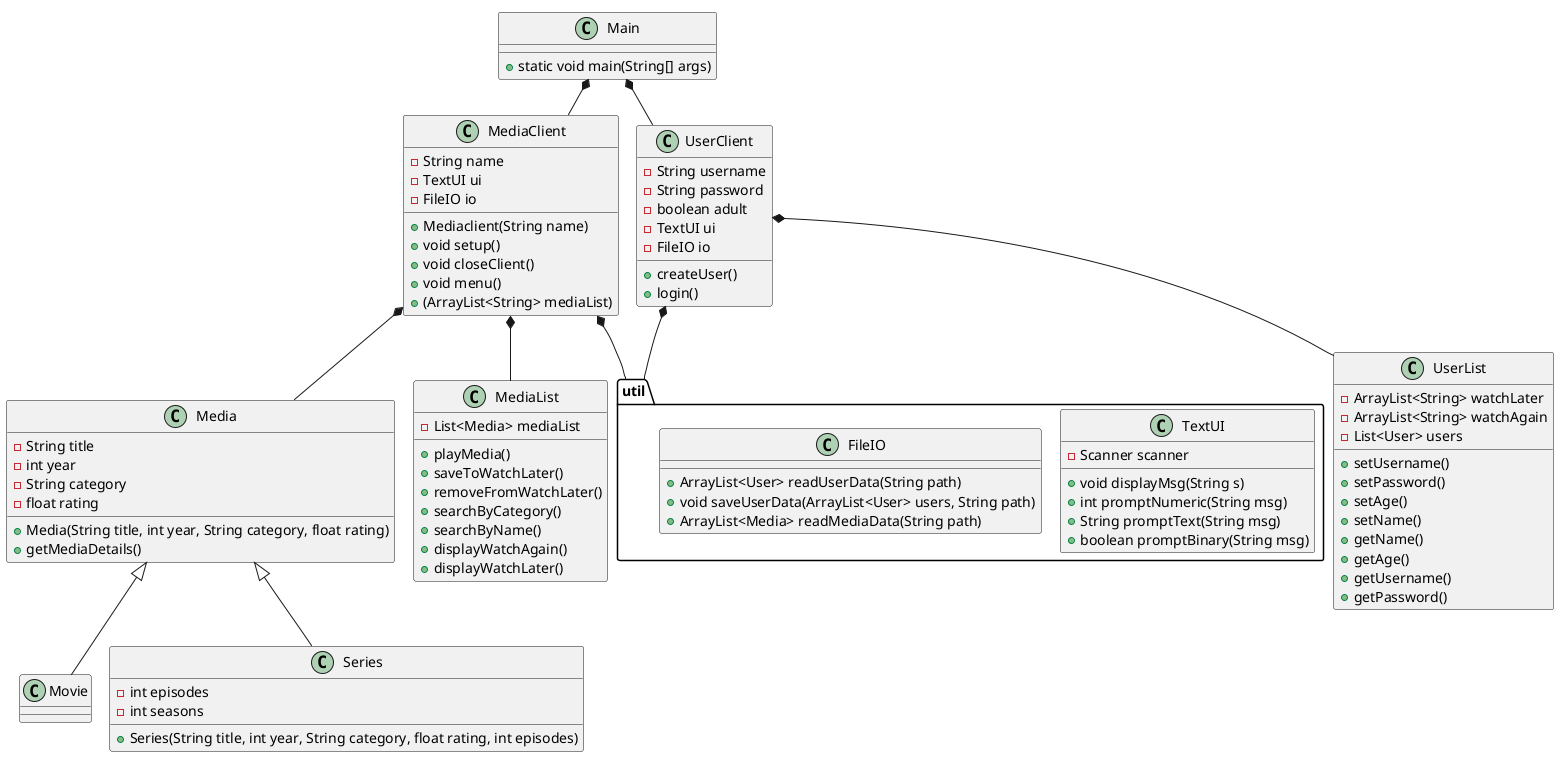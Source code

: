 @startuml
!pragma layout smetana

class Main{
+ static void main(String[] args)
}

class Media{
- String title
- int year
- String category
- float rating
+Media(String title, int year, String category, float rating)
+getMediaDetails()


}

class MediaClient{
-String name
-TextUI ui
-FileIO io
+Mediaclient(String name)
+void setup()
+void closeClient()
+void menu()
+(ArrayList<String> mediaList)

}
class MediaList{
-List<Media> mediaList
+playMedia()
+saveToWatchLater()
+removeFromWatchLater()
+searchByCategory()
+searchByName()
+displayWatchAgain()
+displayWatchLater()
}

class UserList{
+setUsername()
+setPassword()
+setAge()
+setName()
+getName()
+getAge()
+getUsername()
+getPassword()
-ArrayList<String> watchLater
-ArrayList<String> watchAgain
-List<User> users
}


class Movie{
}

class Series{
- int episodes
- int seasons
+Series(String title, int year, String category, float rating, int episodes)
}


class UserClient{
-String username
-String password
-boolean adult
-TextUI ui
-FileIO io
+createUser()
+login()


'+logout()
}


package "util" {
class TextUI{
- Scanner scanner

+void displayMsg(String s)
+int promptNumeric(String msg)
+String promptText(String msg)
+boolean promptBinary(String msg)
}
class FileIO{
'+void addMediaToFile(Media media, String path)
'+void removeMediaFromFile(Media media, String path)
+ArrayList<User> readUserData(String path)
+void saveUserData(ArrayList<User> users, String path)
+ArrayList<Media> readMediaData(String path)
'+void saveMediaData
}
}

MediaClient *-- Media
Media<|--Series
Media <|-- Movie
Main *-- MediaClient
MediaClient *-- "util"
MediaClient *-- MediaList
Main *-- UserClient
UserClient *-- UserList
UserClient *--"util"

@enduml